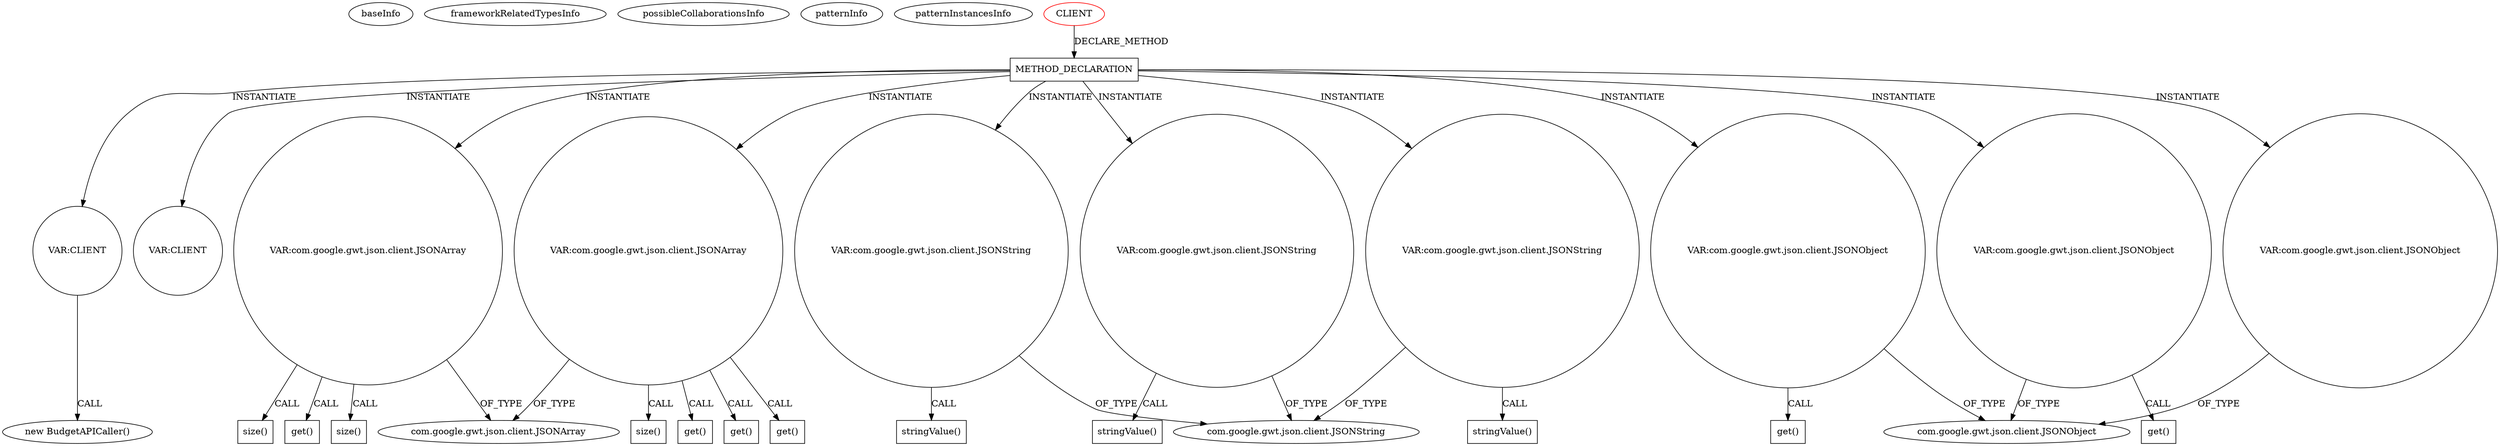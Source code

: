 digraph {
baseInfo[graphId=1267,category="pattern",isAnonymous=false,possibleRelation=false]
frameworkRelatedTypesInfo[]
possibleCollaborationsInfo[]
patternInfo[frequency=2.0,patternRootClient=0]
patternInstancesInfo[0="daonb-obudget~/daonb-obudget/obudget-master/src/client/src/org/obudget/client/Application.java~Application~1154",1="daonb-obudget~/daonb-obudget/obudget-master/src/client/src/org/obudget/client/BudgetSuggestionOracle.java~BudgetSuggestionOracle~1160"]
17[label="new BudgetAPICaller()",vertexType="CONSTRUCTOR_CALL",isFrameworkType=false]
18[label="VAR:CLIENT",vertexType="VARIABLE_EXPRESION",isFrameworkType=false,shape=circle]
16[label="METHOD_DECLARATION",vertexType="CLIENT_METHOD_DECLARATION",isFrameworkType=false,shape=box]
0[label="CLIENT",vertexType="ROOT_CLIENT_CLASS_DECLARATION",isFrameworkType=false,color=red]
86[label="VAR:CLIENT",vertexType="VARIABLE_EXPRESION",isFrameworkType=false,shape=circle]
66[label="VAR:com.google.gwt.json.client.JSONArray",vertexType="VARIABLE_EXPRESION",isFrameworkType=false,shape=circle]
24[label="VAR:com.google.gwt.json.client.JSONArray",vertexType="VARIABLE_EXPRESION",isFrameworkType=false,shape=circle]
70[label="size()",vertexType="INSIDE_CALL",isFrameworkType=false,shape=box]
25[label="size()",vertexType="INSIDE_CALL",isFrameworkType=false,shape=box]
67[label="size()",vertexType="INSIDE_CALL",isFrameworkType=false,shape=box]
26[label="com.google.gwt.json.client.JSONArray",vertexType="FRAMEWORK_CLASS_TYPE",isFrameworkType=false]
54[label="get()",vertexType="INSIDE_CALL",isFrameworkType=false,shape=box]
84[label="get()",vertexType="INSIDE_CALL",isFrameworkType=false,shape=box]
65[label="get()",vertexType="INSIDE_CALL",isFrameworkType=false,shape=box]
40[label="get()",vertexType="INSIDE_CALL",isFrameworkType=false,shape=box]
41[label="VAR:com.google.gwt.json.client.JSONString",vertexType="VARIABLE_EXPRESION",isFrameworkType=false,shape=circle]
42[label="stringValue()",vertexType="INSIDE_CALL",isFrameworkType=false,shape=box]
29[label="com.google.gwt.json.client.JSONString",vertexType="FRAMEWORK_CLASS_TYPE",isFrameworkType=false]
27[label="VAR:com.google.gwt.json.client.JSONString",vertexType="VARIABLE_EXPRESION",isFrameworkType=false,shape=circle]
28[label="stringValue()",vertexType="INSIDE_CALL",isFrameworkType=false,shape=box]
71[label="VAR:com.google.gwt.json.client.JSONString",vertexType="VARIABLE_EXPRESION",isFrameworkType=false,shape=circle]
72[label="stringValue()",vertexType="INSIDE_CALL",isFrameworkType=false,shape=box]
33[label="VAR:com.google.gwt.json.client.JSONObject",vertexType="VARIABLE_EXPRESION",isFrameworkType=false,shape=circle]
34[label="get()",vertexType="INSIDE_CALL",isFrameworkType=false,shape=box]
35[label="com.google.gwt.json.client.JSONObject",vertexType="FRAMEWORK_CLASS_TYPE",isFrameworkType=false]
47[label="VAR:com.google.gwt.json.client.JSONObject",vertexType="VARIABLE_EXPRESION",isFrameworkType=false,shape=circle]
48[label="get()",vertexType="INSIDE_CALL",isFrameworkType=false,shape=box]
58[label="VAR:com.google.gwt.json.client.JSONObject",vertexType="VARIABLE_EXPRESION",isFrameworkType=false,shape=circle]
16->27[label="INSTANTIATE"]
66->67[label="CALL"]
24->65[label="CALL"]
66->84[label="CALL"]
16->71[label="INSTANTIATE"]
41->29[label="OF_TYPE"]
16->86[label="INSTANTIATE"]
24->40[label="CALL"]
71->72[label="CALL"]
33->34[label="CALL"]
58->35[label="OF_TYPE"]
16->47[label="INSTANTIATE"]
33->35[label="OF_TYPE"]
16->33[label="INSTANTIATE"]
71->29[label="OF_TYPE"]
27->28[label="CALL"]
66->70[label="CALL"]
24->25[label="CALL"]
27->29[label="OF_TYPE"]
18->17[label="CALL"]
16->18[label="INSTANTIATE"]
41->42[label="CALL"]
16->58[label="INSTANTIATE"]
47->48[label="CALL"]
66->26[label="OF_TYPE"]
16->66[label="INSTANTIATE"]
16->41[label="INSTANTIATE"]
47->35[label="OF_TYPE"]
0->16[label="DECLARE_METHOD"]
24->54[label="CALL"]
16->24[label="INSTANTIATE"]
24->26[label="OF_TYPE"]
}
